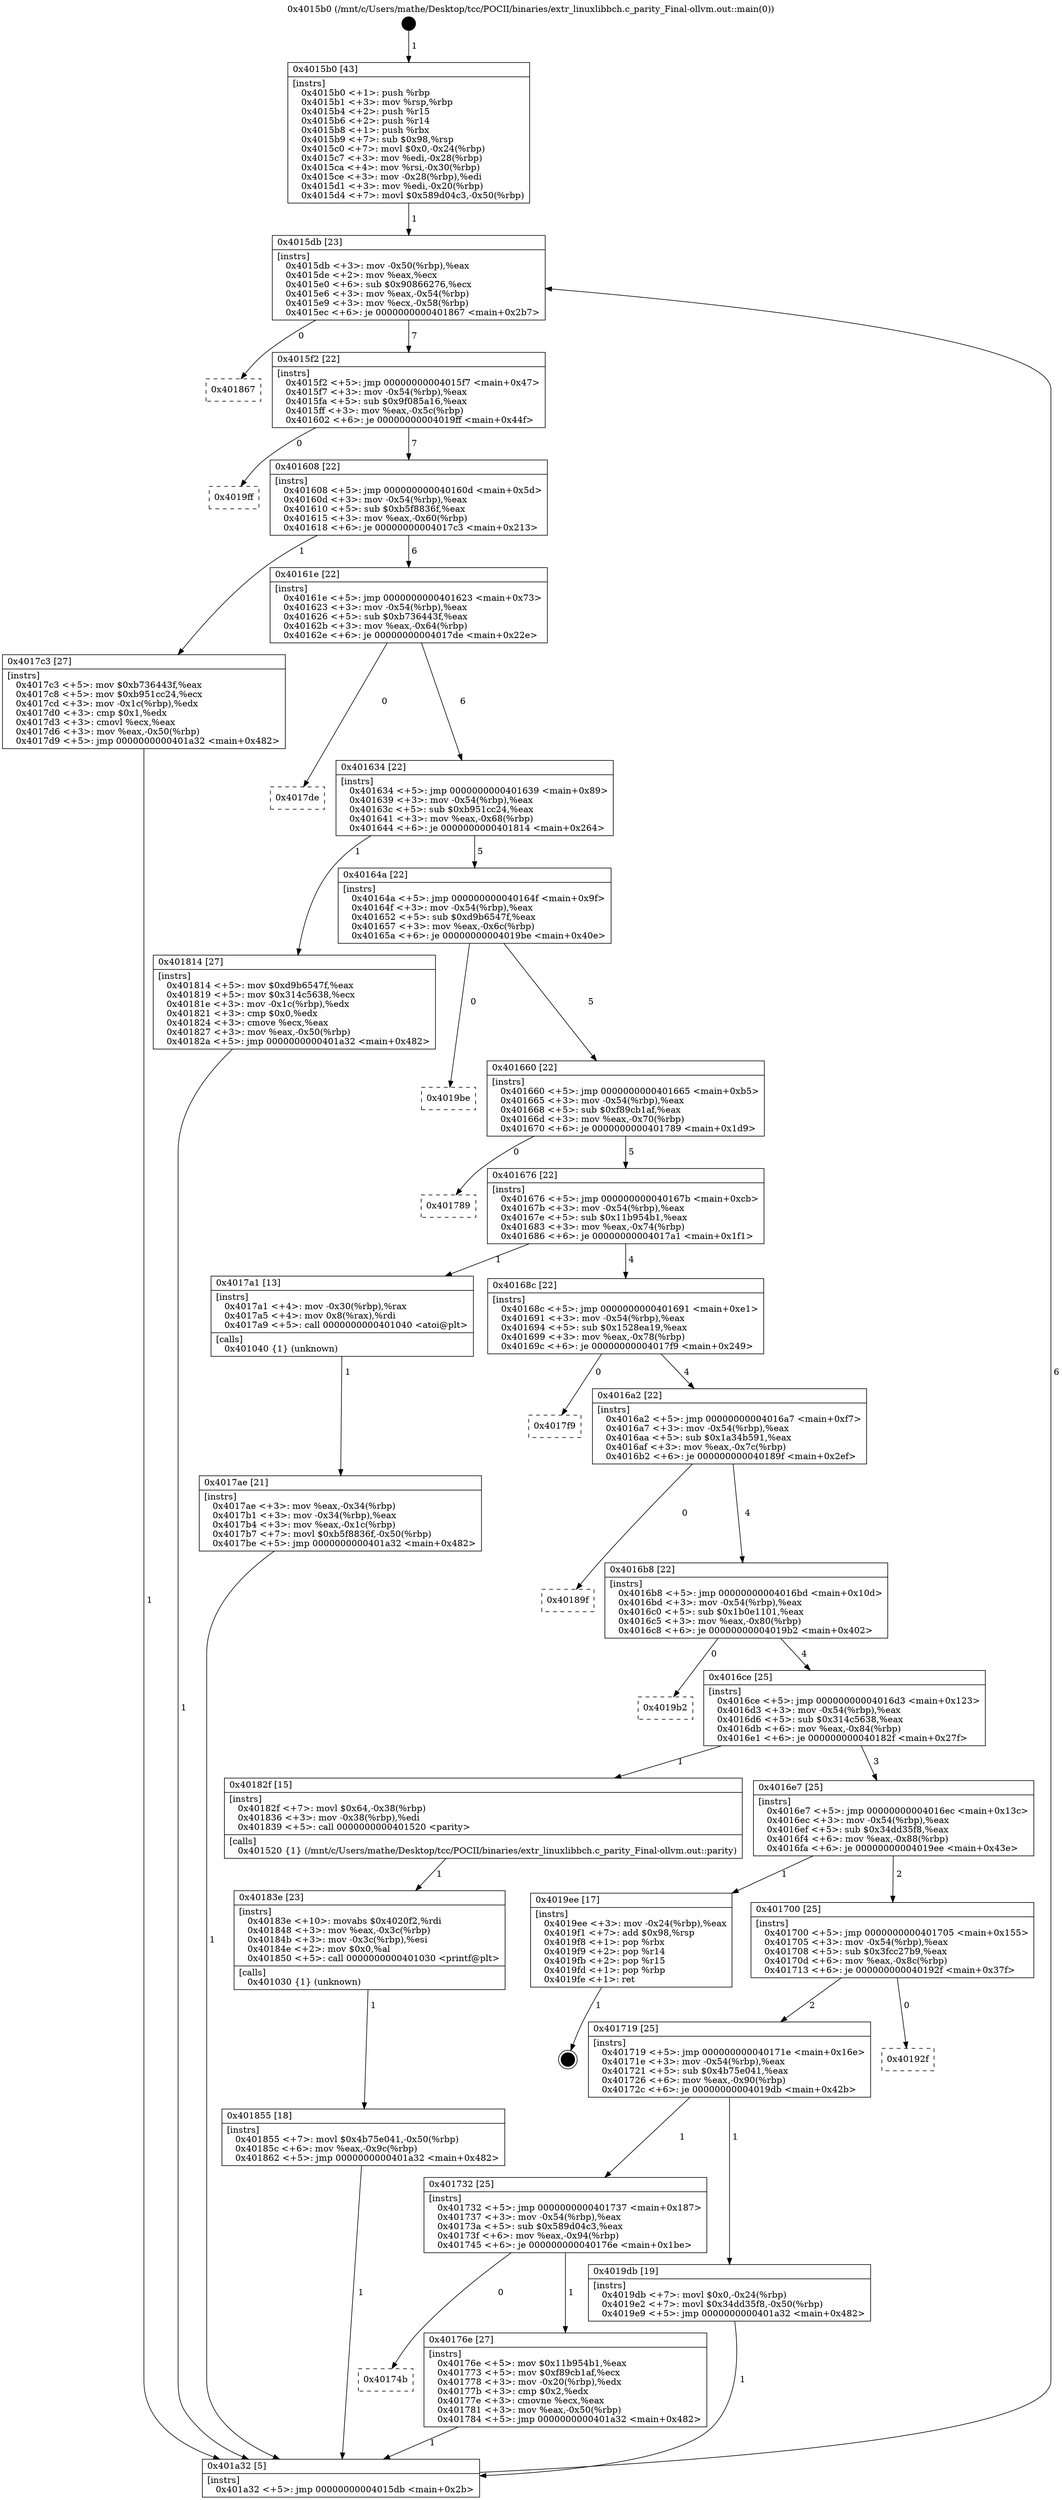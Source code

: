 digraph "0x4015b0" {
  label = "0x4015b0 (/mnt/c/Users/mathe/Desktop/tcc/POCII/binaries/extr_linuxlibbch.c_parity_Final-ollvm.out::main(0))"
  labelloc = "t"
  node[shape=record]

  Entry [label="",width=0.3,height=0.3,shape=circle,fillcolor=black,style=filled]
  "0x4015db" [label="{
     0x4015db [23]\l
     | [instrs]\l
     &nbsp;&nbsp;0x4015db \<+3\>: mov -0x50(%rbp),%eax\l
     &nbsp;&nbsp;0x4015de \<+2\>: mov %eax,%ecx\l
     &nbsp;&nbsp;0x4015e0 \<+6\>: sub $0x90866276,%ecx\l
     &nbsp;&nbsp;0x4015e6 \<+3\>: mov %eax,-0x54(%rbp)\l
     &nbsp;&nbsp;0x4015e9 \<+3\>: mov %ecx,-0x58(%rbp)\l
     &nbsp;&nbsp;0x4015ec \<+6\>: je 0000000000401867 \<main+0x2b7\>\l
  }"]
  "0x401867" [label="{
     0x401867\l
  }", style=dashed]
  "0x4015f2" [label="{
     0x4015f2 [22]\l
     | [instrs]\l
     &nbsp;&nbsp;0x4015f2 \<+5\>: jmp 00000000004015f7 \<main+0x47\>\l
     &nbsp;&nbsp;0x4015f7 \<+3\>: mov -0x54(%rbp),%eax\l
     &nbsp;&nbsp;0x4015fa \<+5\>: sub $0x9f085a16,%eax\l
     &nbsp;&nbsp;0x4015ff \<+3\>: mov %eax,-0x5c(%rbp)\l
     &nbsp;&nbsp;0x401602 \<+6\>: je 00000000004019ff \<main+0x44f\>\l
  }"]
  Exit [label="",width=0.3,height=0.3,shape=circle,fillcolor=black,style=filled,peripheries=2]
  "0x4019ff" [label="{
     0x4019ff\l
  }", style=dashed]
  "0x401608" [label="{
     0x401608 [22]\l
     | [instrs]\l
     &nbsp;&nbsp;0x401608 \<+5\>: jmp 000000000040160d \<main+0x5d\>\l
     &nbsp;&nbsp;0x40160d \<+3\>: mov -0x54(%rbp),%eax\l
     &nbsp;&nbsp;0x401610 \<+5\>: sub $0xb5f8836f,%eax\l
     &nbsp;&nbsp;0x401615 \<+3\>: mov %eax,-0x60(%rbp)\l
     &nbsp;&nbsp;0x401618 \<+6\>: je 00000000004017c3 \<main+0x213\>\l
  }"]
  "0x401855" [label="{
     0x401855 [18]\l
     | [instrs]\l
     &nbsp;&nbsp;0x401855 \<+7\>: movl $0x4b75e041,-0x50(%rbp)\l
     &nbsp;&nbsp;0x40185c \<+6\>: mov %eax,-0x9c(%rbp)\l
     &nbsp;&nbsp;0x401862 \<+5\>: jmp 0000000000401a32 \<main+0x482\>\l
  }"]
  "0x4017c3" [label="{
     0x4017c3 [27]\l
     | [instrs]\l
     &nbsp;&nbsp;0x4017c3 \<+5\>: mov $0xb736443f,%eax\l
     &nbsp;&nbsp;0x4017c8 \<+5\>: mov $0xb951cc24,%ecx\l
     &nbsp;&nbsp;0x4017cd \<+3\>: mov -0x1c(%rbp),%edx\l
     &nbsp;&nbsp;0x4017d0 \<+3\>: cmp $0x1,%edx\l
     &nbsp;&nbsp;0x4017d3 \<+3\>: cmovl %ecx,%eax\l
     &nbsp;&nbsp;0x4017d6 \<+3\>: mov %eax,-0x50(%rbp)\l
     &nbsp;&nbsp;0x4017d9 \<+5\>: jmp 0000000000401a32 \<main+0x482\>\l
  }"]
  "0x40161e" [label="{
     0x40161e [22]\l
     | [instrs]\l
     &nbsp;&nbsp;0x40161e \<+5\>: jmp 0000000000401623 \<main+0x73\>\l
     &nbsp;&nbsp;0x401623 \<+3\>: mov -0x54(%rbp),%eax\l
     &nbsp;&nbsp;0x401626 \<+5\>: sub $0xb736443f,%eax\l
     &nbsp;&nbsp;0x40162b \<+3\>: mov %eax,-0x64(%rbp)\l
     &nbsp;&nbsp;0x40162e \<+6\>: je 00000000004017de \<main+0x22e\>\l
  }"]
  "0x40183e" [label="{
     0x40183e [23]\l
     | [instrs]\l
     &nbsp;&nbsp;0x40183e \<+10\>: movabs $0x4020f2,%rdi\l
     &nbsp;&nbsp;0x401848 \<+3\>: mov %eax,-0x3c(%rbp)\l
     &nbsp;&nbsp;0x40184b \<+3\>: mov -0x3c(%rbp),%esi\l
     &nbsp;&nbsp;0x40184e \<+2\>: mov $0x0,%al\l
     &nbsp;&nbsp;0x401850 \<+5\>: call 0000000000401030 \<printf@plt\>\l
     | [calls]\l
     &nbsp;&nbsp;0x401030 \{1\} (unknown)\l
  }"]
  "0x4017de" [label="{
     0x4017de\l
  }", style=dashed]
  "0x401634" [label="{
     0x401634 [22]\l
     | [instrs]\l
     &nbsp;&nbsp;0x401634 \<+5\>: jmp 0000000000401639 \<main+0x89\>\l
     &nbsp;&nbsp;0x401639 \<+3\>: mov -0x54(%rbp),%eax\l
     &nbsp;&nbsp;0x40163c \<+5\>: sub $0xb951cc24,%eax\l
     &nbsp;&nbsp;0x401641 \<+3\>: mov %eax,-0x68(%rbp)\l
     &nbsp;&nbsp;0x401644 \<+6\>: je 0000000000401814 \<main+0x264\>\l
  }"]
  "0x4017ae" [label="{
     0x4017ae [21]\l
     | [instrs]\l
     &nbsp;&nbsp;0x4017ae \<+3\>: mov %eax,-0x34(%rbp)\l
     &nbsp;&nbsp;0x4017b1 \<+3\>: mov -0x34(%rbp),%eax\l
     &nbsp;&nbsp;0x4017b4 \<+3\>: mov %eax,-0x1c(%rbp)\l
     &nbsp;&nbsp;0x4017b7 \<+7\>: movl $0xb5f8836f,-0x50(%rbp)\l
     &nbsp;&nbsp;0x4017be \<+5\>: jmp 0000000000401a32 \<main+0x482\>\l
  }"]
  "0x401814" [label="{
     0x401814 [27]\l
     | [instrs]\l
     &nbsp;&nbsp;0x401814 \<+5\>: mov $0xd9b6547f,%eax\l
     &nbsp;&nbsp;0x401819 \<+5\>: mov $0x314c5638,%ecx\l
     &nbsp;&nbsp;0x40181e \<+3\>: mov -0x1c(%rbp),%edx\l
     &nbsp;&nbsp;0x401821 \<+3\>: cmp $0x0,%edx\l
     &nbsp;&nbsp;0x401824 \<+3\>: cmove %ecx,%eax\l
     &nbsp;&nbsp;0x401827 \<+3\>: mov %eax,-0x50(%rbp)\l
     &nbsp;&nbsp;0x40182a \<+5\>: jmp 0000000000401a32 \<main+0x482\>\l
  }"]
  "0x40164a" [label="{
     0x40164a [22]\l
     | [instrs]\l
     &nbsp;&nbsp;0x40164a \<+5\>: jmp 000000000040164f \<main+0x9f\>\l
     &nbsp;&nbsp;0x40164f \<+3\>: mov -0x54(%rbp),%eax\l
     &nbsp;&nbsp;0x401652 \<+5\>: sub $0xd9b6547f,%eax\l
     &nbsp;&nbsp;0x401657 \<+3\>: mov %eax,-0x6c(%rbp)\l
     &nbsp;&nbsp;0x40165a \<+6\>: je 00000000004019be \<main+0x40e\>\l
  }"]
  "0x4015b0" [label="{
     0x4015b0 [43]\l
     | [instrs]\l
     &nbsp;&nbsp;0x4015b0 \<+1\>: push %rbp\l
     &nbsp;&nbsp;0x4015b1 \<+3\>: mov %rsp,%rbp\l
     &nbsp;&nbsp;0x4015b4 \<+2\>: push %r15\l
     &nbsp;&nbsp;0x4015b6 \<+2\>: push %r14\l
     &nbsp;&nbsp;0x4015b8 \<+1\>: push %rbx\l
     &nbsp;&nbsp;0x4015b9 \<+7\>: sub $0x98,%rsp\l
     &nbsp;&nbsp;0x4015c0 \<+7\>: movl $0x0,-0x24(%rbp)\l
     &nbsp;&nbsp;0x4015c7 \<+3\>: mov %edi,-0x28(%rbp)\l
     &nbsp;&nbsp;0x4015ca \<+4\>: mov %rsi,-0x30(%rbp)\l
     &nbsp;&nbsp;0x4015ce \<+3\>: mov -0x28(%rbp),%edi\l
     &nbsp;&nbsp;0x4015d1 \<+3\>: mov %edi,-0x20(%rbp)\l
     &nbsp;&nbsp;0x4015d4 \<+7\>: movl $0x589d04c3,-0x50(%rbp)\l
  }"]
  "0x4019be" [label="{
     0x4019be\l
  }", style=dashed]
  "0x401660" [label="{
     0x401660 [22]\l
     | [instrs]\l
     &nbsp;&nbsp;0x401660 \<+5\>: jmp 0000000000401665 \<main+0xb5\>\l
     &nbsp;&nbsp;0x401665 \<+3\>: mov -0x54(%rbp),%eax\l
     &nbsp;&nbsp;0x401668 \<+5\>: sub $0xf89cb1af,%eax\l
     &nbsp;&nbsp;0x40166d \<+3\>: mov %eax,-0x70(%rbp)\l
     &nbsp;&nbsp;0x401670 \<+6\>: je 0000000000401789 \<main+0x1d9\>\l
  }"]
  "0x401a32" [label="{
     0x401a32 [5]\l
     | [instrs]\l
     &nbsp;&nbsp;0x401a32 \<+5\>: jmp 00000000004015db \<main+0x2b\>\l
  }"]
  "0x401789" [label="{
     0x401789\l
  }", style=dashed]
  "0x401676" [label="{
     0x401676 [22]\l
     | [instrs]\l
     &nbsp;&nbsp;0x401676 \<+5\>: jmp 000000000040167b \<main+0xcb\>\l
     &nbsp;&nbsp;0x40167b \<+3\>: mov -0x54(%rbp),%eax\l
     &nbsp;&nbsp;0x40167e \<+5\>: sub $0x11b954b1,%eax\l
     &nbsp;&nbsp;0x401683 \<+3\>: mov %eax,-0x74(%rbp)\l
     &nbsp;&nbsp;0x401686 \<+6\>: je 00000000004017a1 \<main+0x1f1\>\l
  }"]
  "0x40174b" [label="{
     0x40174b\l
  }", style=dashed]
  "0x4017a1" [label="{
     0x4017a1 [13]\l
     | [instrs]\l
     &nbsp;&nbsp;0x4017a1 \<+4\>: mov -0x30(%rbp),%rax\l
     &nbsp;&nbsp;0x4017a5 \<+4\>: mov 0x8(%rax),%rdi\l
     &nbsp;&nbsp;0x4017a9 \<+5\>: call 0000000000401040 \<atoi@plt\>\l
     | [calls]\l
     &nbsp;&nbsp;0x401040 \{1\} (unknown)\l
  }"]
  "0x40168c" [label="{
     0x40168c [22]\l
     | [instrs]\l
     &nbsp;&nbsp;0x40168c \<+5\>: jmp 0000000000401691 \<main+0xe1\>\l
     &nbsp;&nbsp;0x401691 \<+3\>: mov -0x54(%rbp),%eax\l
     &nbsp;&nbsp;0x401694 \<+5\>: sub $0x1528ea19,%eax\l
     &nbsp;&nbsp;0x401699 \<+3\>: mov %eax,-0x78(%rbp)\l
     &nbsp;&nbsp;0x40169c \<+6\>: je 00000000004017f9 \<main+0x249\>\l
  }"]
  "0x40176e" [label="{
     0x40176e [27]\l
     | [instrs]\l
     &nbsp;&nbsp;0x40176e \<+5\>: mov $0x11b954b1,%eax\l
     &nbsp;&nbsp;0x401773 \<+5\>: mov $0xf89cb1af,%ecx\l
     &nbsp;&nbsp;0x401778 \<+3\>: mov -0x20(%rbp),%edx\l
     &nbsp;&nbsp;0x40177b \<+3\>: cmp $0x2,%edx\l
     &nbsp;&nbsp;0x40177e \<+3\>: cmovne %ecx,%eax\l
     &nbsp;&nbsp;0x401781 \<+3\>: mov %eax,-0x50(%rbp)\l
     &nbsp;&nbsp;0x401784 \<+5\>: jmp 0000000000401a32 \<main+0x482\>\l
  }"]
  "0x4017f9" [label="{
     0x4017f9\l
  }", style=dashed]
  "0x4016a2" [label="{
     0x4016a2 [22]\l
     | [instrs]\l
     &nbsp;&nbsp;0x4016a2 \<+5\>: jmp 00000000004016a7 \<main+0xf7\>\l
     &nbsp;&nbsp;0x4016a7 \<+3\>: mov -0x54(%rbp),%eax\l
     &nbsp;&nbsp;0x4016aa \<+5\>: sub $0x1a34b591,%eax\l
     &nbsp;&nbsp;0x4016af \<+3\>: mov %eax,-0x7c(%rbp)\l
     &nbsp;&nbsp;0x4016b2 \<+6\>: je 000000000040189f \<main+0x2ef\>\l
  }"]
  "0x401732" [label="{
     0x401732 [25]\l
     | [instrs]\l
     &nbsp;&nbsp;0x401732 \<+5\>: jmp 0000000000401737 \<main+0x187\>\l
     &nbsp;&nbsp;0x401737 \<+3\>: mov -0x54(%rbp),%eax\l
     &nbsp;&nbsp;0x40173a \<+5\>: sub $0x589d04c3,%eax\l
     &nbsp;&nbsp;0x40173f \<+6\>: mov %eax,-0x94(%rbp)\l
     &nbsp;&nbsp;0x401745 \<+6\>: je 000000000040176e \<main+0x1be\>\l
  }"]
  "0x40189f" [label="{
     0x40189f\l
  }", style=dashed]
  "0x4016b8" [label="{
     0x4016b8 [22]\l
     | [instrs]\l
     &nbsp;&nbsp;0x4016b8 \<+5\>: jmp 00000000004016bd \<main+0x10d\>\l
     &nbsp;&nbsp;0x4016bd \<+3\>: mov -0x54(%rbp),%eax\l
     &nbsp;&nbsp;0x4016c0 \<+5\>: sub $0x1b0e1101,%eax\l
     &nbsp;&nbsp;0x4016c5 \<+3\>: mov %eax,-0x80(%rbp)\l
     &nbsp;&nbsp;0x4016c8 \<+6\>: je 00000000004019b2 \<main+0x402\>\l
  }"]
  "0x4019db" [label="{
     0x4019db [19]\l
     | [instrs]\l
     &nbsp;&nbsp;0x4019db \<+7\>: movl $0x0,-0x24(%rbp)\l
     &nbsp;&nbsp;0x4019e2 \<+7\>: movl $0x34dd35f8,-0x50(%rbp)\l
     &nbsp;&nbsp;0x4019e9 \<+5\>: jmp 0000000000401a32 \<main+0x482\>\l
  }"]
  "0x4019b2" [label="{
     0x4019b2\l
  }", style=dashed]
  "0x4016ce" [label="{
     0x4016ce [25]\l
     | [instrs]\l
     &nbsp;&nbsp;0x4016ce \<+5\>: jmp 00000000004016d3 \<main+0x123\>\l
     &nbsp;&nbsp;0x4016d3 \<+3\>: mov -0x54(%rbp),%eax\l
     &nbsp;&nbsp;0x4016d6 \<+5\>: sub $0x314c5638,%eax\l
     &nbsp;&nbsp;0x4016db \<+6\>: mov %eax,-0x84(%rbp)\l
     &nbsp;&nbsp;0x4016e1 \<+6\>: je 000000000040182f \<main+0x27f\>\l
  }"]
  "0x401719" [label="{
     0x401719 [25]\l
     | [instrs]\l
     &nbsp;&nbsp;0x401719 \<+5\>: jmp 000000000040171e \<main+0x16e\>\l
     &nbsp;&nbsp;0x40171e \<+3\>: mov -0x54(%rbp),%eax\l
     &nbsp;&nbsp;0x401721 \<+5\>: sub $0x4b75e041,%eax\l
     &nbsp;&nbsp;0x401726 \<+6\>: mov %eax,-0x90(%rbp)\l
     &nbsp;&nbsp;0x40172c \<+6\>: je 00000000004019db \<main+0x42b\>\l
  }"]
  "0x40182f" [label="{
     0x40182f [15]\l
     | [instrs]\l
     &nbsp;&nbsp;0x40182f \<+7\>: movl $0x64,-0x38(%rbp)\l
     &nbsp;&nbsp;0x401836 \<+3\>: mov -0x38(%rbp),%edi\l
     &nbsp;&nbsp;0x401839 \<+5\>: call 0000000000401520 \<parity\>\l
     | [calls]\l
     &nbsp;&nbsp;0x401520 \{1\} (/mnt/c/Users/mathe/Desktop/tcc/POCII/binaries/extr_linuxlibbch.c_parity_Final-ollvm.out::parity)\l
  }"]
  "0x4016e7" [label="{
     0x4016e7 [25]\l
     | [instrs]\l
     &nbsp;&nbsp;0x4016e7 \<+5\>: jmp 00000000004016ec \<main+0x13c\>\l
     &nbsp;&nbsp;0x4016ec \<+3\>: mov -0x54(%rbp),%eax\l
     &nbsp;&nbsp;0x4016ef \<+5\>: sub $0x34dd35f8,%eax\l
     &nbsp;&nbsp;0x4016f4 \<+6\>: mov %eax,-0x88(%rbp)\l
     &nbsp;&nbsp;0x4016fa \<+6\>: je 00000000004019ee \<main+0x43e\>\l
  }"]
  "0x40192f" [label="{
     0x40192f\l
  }", style=dashed]
  "0x4019ee" [label="{
     0x4019ee [17]\l
     | [instrs]\l
     &nbsp;&nbsp;0x4019ee \<+3\>: mov -0x24(%rbp),%eax\l
     &nbsp;&nbsp;0x4019f1 \<+7\>: add $0x98,%rsp\l
     &nbsp;&nbsp;0x4019f8 \<+1\>: pop %rbx\l
     &nbsp;&nbsp;0x4019f9 \<+2\>: pop %r14\l
     &nbsp;&nbsp;0x4019fb \<+2\>: pop %r15\l
     &nbsp;&nbsp;0x4019fd \<+1\>: pop %rbp\l
     &nbsp;&nbsp;0x4019fe \<+1\>: ret\l
  }"]
  "0x401700" [label="{
     0x401700 [25]\l
     | [instrs]\l
     &nbsp;&nbsp;0x401700 \<+5\>: jmp 0000000000401705 \<main+0x155\>\l
     &nbsp;&nbsp;0x401705 \<+3\>: mov -0x54(%rbp),%eax\l
     &nbsp;&nbsp;0x401708 \<+5\>: sub $0x3fcc27b9,%eax\l
     &nbsp;&nbsp;0x40170d \<+6\>: mov %eax,-0x8c(%rbp)\l
     &nbsp;&nbsp;0x401713 \<+6\>: je 000000000040192f \<main+0x37f\>\l
  }"]
  Entry -> "0x4015b0" [label=" 1"]
  "0x4015db" -> "0x401867" [label=" 0"]
  "0x4015db" -> "0x4015f2" [label=" 7"]
  "0x4019ee" -> Exit [label=" 1"]
  "0x4015f2" -> "0x4019ff" [label=" 0"]
  "0x4015f2" -> "0x401608" [label=" 7"]
  "0x4019db" -> "0x401a32" [label=" 1"]
  "0x401608" -> "0x4017c3" [label=" 1"]
  "0x401608" -> "0x40161e" [label=" 6"]
  "0x401855" -> "0x401a32" [label=" 1"]
  "0x40161e" -> "0x4017de" [label=" 0"]
  "0x40161e" -> "0x401634" [label=" 6"]
  "0x40183e" -> "0x401855" [label=" 1"]
  "0x401634" -> "0x401814" [label=" 1"]
  "0x401634" -> "0x40164a" [label=" 5"]
  "0x40182f" -> "0x40183e" [label=" 1"]
  "0x40164a" -> "0x4019be" [label=" 0"]
  "0x40164a" -> "0x401660" [label=" 5"]
  "0x401814" -> "0x401a32" [label=" 1"]
  "0x401660" -> "0x401789" [label=" 0"]
  "0x401660" -> "0x401676" [label=" 5"]
  "0x4017c3" -> "0x401a32" [label=" 1"]
  "0x401676" -> "0x4017a1" [label=" 1"]
  "0x401676" -> "0x40168c" [label=" 4"]
  "0x4017ae" -> "0x401a32" [label=" 1"]
  "0x40168c" -> "0x4017f9" [label=" 0"]
  "0x40168c" -> "0x4016a2" [label=" 4"]
  "0x4017a1" -> "0x4017ae" [label=" 1"]
  "0x4016a2" -> "0x40189f" [label=" 0"]
  "0x4016a2" -> "0x4016b8" [label=" 4"]
  "0x4015b0" -> "0x4015db" [label=" 1"]
  "0x4016b8" -> "0x4019b2" [label=" 0"]
  "0x4016b8" -> "0x4016ce" [label=" 4"]
  "0x40176e" -> "0x401a32" [label=" 1"]
  "0x4016ce" -> "0x40182f" [label=" 1"]
  "0x4016ce" -> "0x4016e7" [label=" 3"]
  "0x401732" -> "0x40176e" [label=" 1"]
  "0x4016e7" -> "0x4019ee" [label=" 1"]
  "0x4016e7" -> "0x401700" [label=" 2"]
  "0x401a32" -> "0x4015db" [label=" 6"]
  "0x401700" -> "0x40192f" [label=" 0"]
  "0x401700" -> "0x401719" [label=" 2"]
  "0x401732" -> "0x40174b" [label=" 0"]
  "0x401719" -> "0x4019db" [label=" 1"]
  "0x401719" -> "0x401732" [label=" 1"]
}
